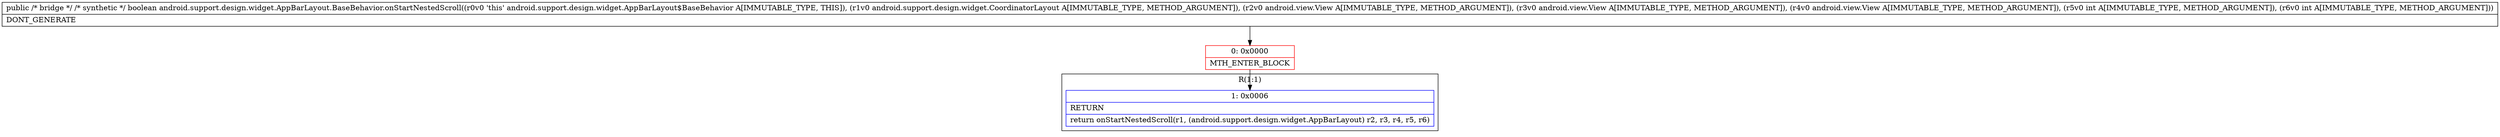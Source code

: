 digraph "CFG forandroid.support.design.widget.AppBarLayout.BaseBehavior.onStartNestedScroll(Landroid\/support\/design\/widget\/CoordinatorLayout;Landroid\/view\/View;Landroid\/view\/View;Landroid\/view\/View;II)Z" {
subgraph cluster_Region_585116032 {
label = "R(1:1)";
node [shape=record,color=blue];
Node_1 [shape=record,label="{1\:\ 0x0006|RETURN\l|return onStartNestedScroll(r1, (android.support.design.widget.AppBarLayout) r2, r3, r4, r5, r6)\l}"];
}
Node_0 [shape=record,color=red,label="{0\:\ 0x0000|MTH_ENTER_BLOCK\l}"];
MethodNode[shape=record,label="{public \/* bridge *\/ \/* synthetic *\/ boolean android.support.design.widget.AppBarLayout.BaseBehavior.onStartNestedScroll((r0v0 'this' android.support.design.widget.AppBarLayout$BaseBehavior A[IMMUTABLE_TYPE, THIS]), (r1v0 android.support.design.widget.CoordinatorLayout A[IMMUTABLE_TYPE, METHOD_ARGUMENT]), (r2v0 android.view.View A[IMMUTABLE_TYPE, METHOD_ARGUMENT]), (r3v0 android.view.View A[IMMUTABLE_TYPE, METHOD_ARGUMENT]), (r4v0 android.view.View A[IMMUTABLE_TYPE, METHOD_ARGUMENT]), (r5v0 int A[IMMUTABLE_TYPE, METHOD_ARGUMENT]), (r6v0 int A[IMMUTABLE_TYPE, METHOD_ARGUMENT]))  | DONT_GENERATE\l}"];
MethodNode -> Node_0;
Node_0 -> Node_1;
}

